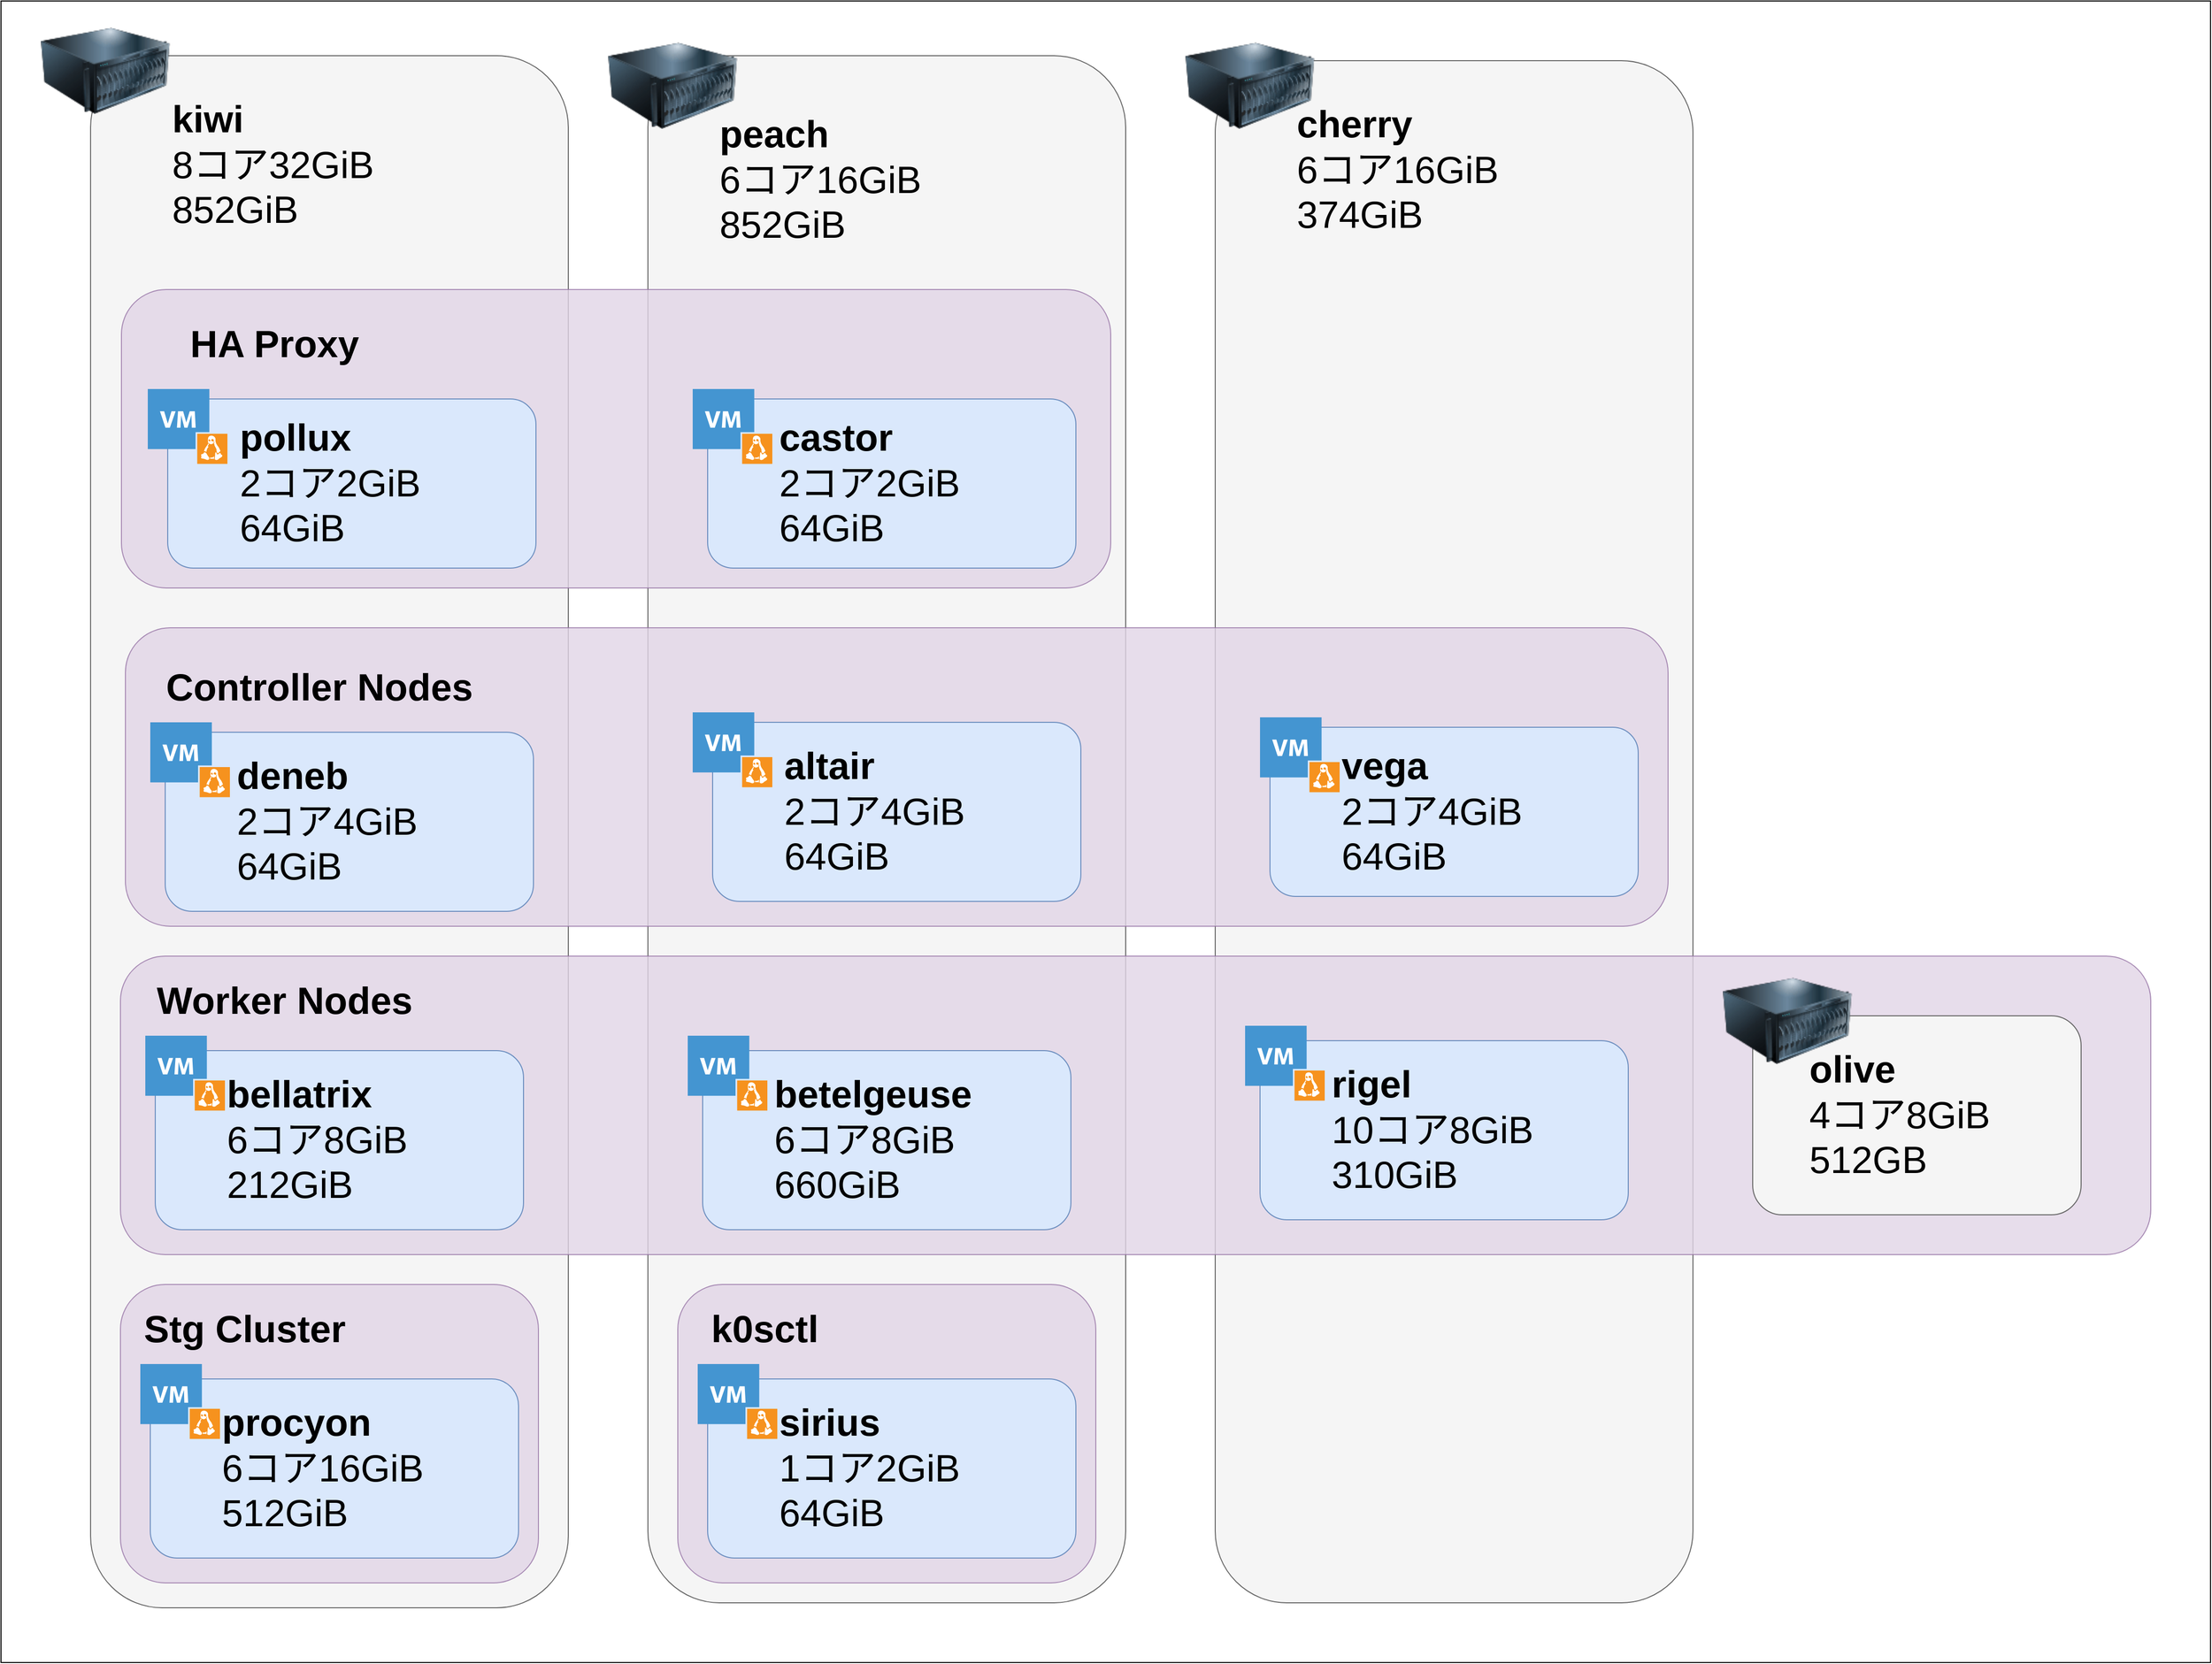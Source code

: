 <mxfile>
    <diagram id="gqQ57Hev0fb6u8LDAb-K" name="Page-1">
        <mxGraphModel dx="1550" dy="970" grid="1" gridSize="10" guides="1" tooltips="1" connect="1" arrows="1" fold="1" page="1" pageScale="1" pageWidth="827" pageHeight="1169" math="0" shadow="0">
            <root>
                <mxCell id="0"/>
                <mxCell id="1" parent="0"/>
                <mxCell id="80" value="" style="whiteSpace=wrap;html=1;" parent="1" vertex="1">
                    <mxGeometry x="-680" y="30" width="2220" height="1670" as="geometry"/>
                </mxCell>
                <mxCell id="63" value="" style="group" parent="1" vertex="1" connectable="0">
                    <mxGeometry x="510" y="60" width="510" height="1580" as="geometry"/>
                </mxCell>
                <mxCell id="24" value="" style="whiteSpace=wrap;html=1;fillColor=#f5f5f5;fontColor=#333333;strokeColor=#666666;rounded=1;" parent="63" vertex="1">
                    <mxGeometry x="30" y="30" width="480" height="1550" as="geometry"/>
                </mxCell>
                <mxCell id="26" value="&lt;font style=&quot;font-size: 38px;&quot;&gt;cherry&lt;/font&gt;&lt;div&gt;&lt;font style=&quot;font-size: 38px; font-weight: normal;&quot;&gt;6コア16GiB&lt;/font&gt;&lt;/div&gt;&lt;div&gt;&lt;font style=&quot;font-size: 38px; font-weight: normal;&quot;&gt;374GiB&lt;/font&gt;&lt;/div&gt;" style="text;strokeColor=none;align=left;fillColor=none;html=1;verticalAlign=middle;whiteSpace=wrap;rounded=0;fontStyle=1;spacingLeft=40;" parent="63" vertex="1">
                    <mxGeometry x="70" y="50" width="400" height="180" as="geometry"/>
                </mxCell>
                <mxCell id="36" value="" style="image;html=1;image=img/lib/clip_art/computers/Server_128x128.png" parent="63" vertex="1">
                    <mxGeometry width="130" height="110" as="geometry"/>
                </mxCell>
                <mxCell id="61" value="" style="group" parent="1" vertex="1" connectable="0">
                    <mxGeometry x="-640" y="45" width="530" height="1600" as="geometry"/>
                </mxCell>
                <mxCell id="2" value="" style="whiteSpace=wrap;html=1;fillColor=#f5f5f5;fontColor=#333333;strokeColor=#666666;rounded=1;" parent="61" vertex="1">
                    <mxGeometry x="50" y="40" width="480" height="1560" as="geometry"/>
                </mxCell>
                <mxCell id="7" value="&lt;font style=&quot;font-size: 38px;&quot;&gt;kiwi&lt;/font&gt;&lt;div&gt;&lt;font style=&quot;font-size: 38px; font-weight: normal;&quot;&gt;8コア32GiB&lt;/font&gt;&lt;/div&gt;&lt;div&gt;&lt;font style=&quot;font-size: 38px; font-weight: normal;&quot;&gt;852GiB&lt;/font&gt;&lt;/div&gt;" style="text;strokeColor=none;align=left;fillColor=none;html=1;verticalAlign=middle;whiteSpace=wrap;rounded=0;fontStyle=1;spacingLeft=40;" parent="61" vertex="1">
                    <mxGeometry x="90" y="60" width="360" height="180" as="geometry"/>
                </mxCell>
                <mxCell id="34" value="" style="image;html=1;image=img/lib/clip_art/computers/Server_128x128.png" parent="61" vertex="1">
                    <mxGeometry width="130" height="110" as="geometry"/>
                </mxCell>
                <mxCell id="41" value="" style="whiteSpace=wrap;html=1;fillColor=#e1d5e7;strokeColor=#9673a6;rounded=1;opacity=80;" parent="61" vertex="1">
                    <mxGeometry x="80" y="1275" width="420" height="300" as="geometry"/>
                </mxCell>
                <mxCell id="75" value="&lt;font style=&quot;font-size: 38px;&quot;&gt;&lt;b&gt;Stg Cluster&lt;/b&gt;&lt;/font&gt;" style="text;strokeColor=none;align=center;fillColor=none;html=1;verticalAlign=middle;whiteSpace=wrap;rounded=0;" parent="61" vertex="1">
                    <mxGeometry x="85" y="1275" width="240" height="90" as="geometry"/>
                </mxCell>
                <mxCell id="76" value="" style="group" parent="61" vertex="1" connectable="0">
                    <mxGeometry x="90" y="1355" width="390" height="195" as="geometry"/>
                </mxCell>
                <mxCell id="10" value="&lt;b style=&quot;font-size: 38px;&quot;&gt;procyon&lt;/b&gt;&lt;br&gt;&lt;span style=&quot;font-size: 38px;&quot;&gt;6コア16GiB&lt;/span&gt;&lt;br&gt;&lt;div&gt;&lt;font style=&quot;font-size: 38px;&quot;&gt;512GiB&lt;/font&gt;&lt;/div&gt;" style="whiteSpace=wrap;html=1;fillColor=#dae8fc;strokeColor=#6c8ebf;rounded=1;align=left;horizontal=1;verticalAlign=middle;spacingLeft=70;" parent="76" vertex="1">
                    <mxGeometry x="20" y="15" width="370" height="180" as="geometry"/>
                </mxCell>
                <mxCell id="46" value="" style="shadow=0;dashed=0;html=1;strokeColor=none;fillColor=#4495D1;labelPosition=center;verticalLabelPosition=bottom;verticalAlign=top;align=center;outlineConnect=0;shape=mxgraph.veeam.vm_linux;" parent="76" vertex="1">
                    <mxGeometry x="10" width="80" height="75.2" as="geometry"/>
                </mxCell>
                <mxCell id="62" value="" style="group" parent="1" vertex="1" connectable="0">
                    <mxGeometry x="-70" y="60" width="520" height="1580" as="geometry"/>
                </mxCell>
                <mxCell id="18" value="" style="whiteSpace=wrap;html=1;fillColor=#f5f5f5;fontColor=#333333;strokeColor=#666666;rounded=1;" parent="62" vertex="1">
                    <mxGeometry x="40" y="25" width="480" height="1555" as="geometry"/>
                </mxCell>
                <mxCell id="20" value="&lt;font style=&quot;font-size: 38px;&quot;&gt;peach&lt;/font&gt;&lt;div&gt;&lt;font style=&quot;font-size: 38px; font-weight: normal;&quot;&gt;6コア16GiB&lt;/font&gt;&lt;/div&gt;&lt;div&gt;&lt;font style=&quot;font-size: 38px; font-weight: normal;&quot;&gt;852GiB&lt;/font&gt;&lt;/div&gt;" style="text;strokeColor=none;align=left;fillColor=none;html=1;verticalAlign=middle;whiteSpace=wrap;rounded=0;fontStyle=1;spacingLeft=40;" parent="62" vertex="1">
                    <mxGeometry x="70" y="60" width="400" height="180" as="geometry"/>
                </mxCell>
                <mxCell id="35" value="" style="image;html=1;image=img/lib/clip_art/computers/Server_128x128.png" parent="62" vertex="1">
                    <mxGeometry width="130" height="110" as="geometry"/>
                </mxCell>
                <mxCell id="86" value="" style="whiteSpace=wrap;html=1;fillColor=#e1d5e7;strokeColor=#9673a6;rounded=1;opacity=80;" parent="62" vertex="1">
                    <mxGeometry x="70" y="1260" width="420" height="300" as="geometry"/>
                </mxCell>
                <mxCell id="87" value="&lt;font style=&quot;font-size: 38px;&quot;&gt;&lt;b&gt;k0sctl&lt;/b&gt;&lt;/font&gt;" style="text;strokeColor=none;align=center;fillColor=none;html=1;verticalAlign=middle;whiteSpace=wrap;rounded=0;" parent="62" vertex="1">
                    <mxGeometry x="75" y="1260" width="165" height="90" as="geometry"/>
                </mxCell>
                <mxCell id="88" value="" style="group" parent="62" vertex="1" connectable="0">
                    <mxGeometry x="80" y="1340" width="390" height="195" as="geometry"/>
                </mxCell>
                <mxCell id="89" value="&lt;b style=&quot;font-size: 38px;&quot;&gt;sirius&lt;/b&gt;&lt;br&gt;&lt;span style=&quot;font-size: 38px;&quot;&gt;1コア2GiB&lt;/span&gt;&lt;br&gt;&lt;div&gt;&lt;font style=&quot;font-size: 38px;&quot;&gt;64GiB&lt;/font&gt;&lt;/div&gt;" style="whiteSpace=wrap;html=1;fillColor=#dae8fc;strokeColor=#6c8ebf;rounded=1;align=left;horizontal=1;verticalAlign=middle;spacingLeft=70;" parent="88" vertex="1">
                    <mxGeometry x="20" y="15" width="370" height="180" as="geometry"/>
                </mxCell>
                <mxCell id="90" value="" style="shadow=0;dashed=0;html=1;strokeColor=none;fillColor=#4495D1;labelPosition=center;verticalLabelPosition=bottom;verticalAlign=top;align=center;outlineConnect=0;shape=mxgraph.veeam.vm_linux;" parent="88" vertex="1">
                    <mxGeometry x="10" width="80" height="75.2" as="geometry"/>
                </mxCell>
                <mxCell id="38" value="" style="whiteSpace=wrap;html=1;fillColor=#e1d5e7;strokeColor=#9673a6;rounded=1;opacity=80;" parent="1" vertex="1">
                    <mxGeometry x="-555" y="660" width="1550" height="300" as="geometry"/>
                </mxCell>
                <mxCell id="39" value="" style="whiteSpace=wrap;html=1;fillColor=#e1d5e7;strokeColor=#9673a6;rounded=1;opacity=80;" parent="1" vertex="1">
                    <mxGeometry x="-559" y="320" width="994" height="300" as="geometry"/>
                </mxCell>
                <mxCell id="40" value="" style="whiteSpace=wrap;html=1;fillColor=#e1d5e7;strokeColor=#9673a6;rounded=1;opacity=80;" parent="1" vertex="1">
                    <mxGeometry x="-560" y="990" width="2040" height="300" as="geometry"/>
                </mxCell>
                <mxCell id="52" value="" style="group" parent="1" vertex="1" connectable="0">
                    <mxGeometry x="-532.5" y="420" width="390" height="180" as="geometry"/>
                </mxCell>
                <mxCell id="3" value="&lt;b style=&quot;font-size: 38px;&quot;&gt;pollux&lt;/b&gt;&lt;br&gt;&lt;span style=&quot;font-size: 38px;&quot;&gt;2コア2GiB&lt;/span&gt;&lt;br&gt;&lt;div&gt;&lt;font style=&quot;font-size: 38px;&quot;&gt;64GiB&lt;/font&gt;&lt;/div&gt;" style="whiteSpace=wrap;html=1;fillColor=#dae8fc;strokeColor=#6c8ebf;rounded=1;align=left;horizontal=1;verticalAlign=middle;spacingLeft=70;" parent="52" vertex="1">
                    <mxGeometry x="20" y="10" width="370" height="170" as="geometry"/>
                </mxCell>
                <mxCell id="43" value="" style="shadow=0;dashed=0;html=1;strokeColor=none;fillColor=#4495D1;labelPosition=center;verticalLabelPosition=bottom;verticalAlign=top;align=center;outlineConnect=0;shape=mxgraph.veeam.vm_linux;" parent="52" vertex="1">
                    <mxGeometry width="80" height="75.2" as="geometry"/>
                </mxCell>
                <mxCell id="53" value="" style="group" parent="1" vertex="1" connectable="0">
                    <mxGeometry x="15" y="420" width="385" height="180" as="geometry"/>
                </mxCell>
                <mxCell id="19" value="&lt;b style=&quot;font-size: 38px;&quot;&gt;castor&lt;/b&gt;&lt;br&gt;&lt;span style=&quot;font-size: 38px;&quot;&gt;2コア2GiB&lt;/span&gt;&lt;br&gt;&lt;div&gt;&lt;font style=&quot;font-size: 38px;&quot;&gt;64GiB&lt;/font&gt;&lt;/div&gt;" style="whiteSpace=wrap;html=1;fillColor=#dae8fc;strokeColor=#6c8ebf;rounded=1;align=left;horizontal=1;verticalAlign=middle;spacingLeft=70;" parent="53" vertex="1">
                    <mxGeometry x="15" y="10" width="370" height="170" as="geometry"/>
                </mxCell>
                <mxCell id="47" value="" style="shadow=0;dashed=0;html=1;strokeColor=none;fillColor=#4495D1;labelPosition=center;verticalLabelPosition=bottom;verticalAlign=top;align=center;outlineConnect=0;shape=mxgraph.veeam.vm_linux;" parent="53" vertex="1">
                    <mxGeometry width="80" height="75.2" as="geometry"/>
                </mxCell>
                <mxCell id="54" value="" style="group" parent="1" vertex="1" connectable="0">
                    <mxGeometry x="15" y="745" width="390" height="190" as="geometry"/>
                </mxCell>
                <mxCell id="21" value="&lt;b style=&quot;font-size: 38px;&quot;&gt;altair&lt;/b&gt;&lt;div&gt;&lt;span style=&quot;font-size: 38px;&quot;&gt;2コア4GiB&lt;/span&gt;&lt;br&gt;&lt;div&gt;&lt;font style=&quot;font-size: 38px;&quot;&gt;64GiB&lt;/font&gt;&lt;/div&gt;&lt;/div&gt;" style="whiteSpace=wrap;html=1;fillColor=#dae8fc;strokeColor=#6c8ebf;rounded=1;align=left;horizontal=1;verticalAlign=middle;spacingLeft=70;" parent="54" vertex="1">
                    <mxGeometry x="20" y="10" width="370" height="180" as="geometry"/>
                </mxCell>
                <mxCell id="48" value="" style="shadow=0;dashed=0;html=1;strokeColor=none;fillColor=#4495D1;labelPosition=center;verticalLabelPosition=bottom;verticalAlign=top;align=center;outlineConnect=0;shape=mxgraph.veeam.vm_linux;" parent="54" vertex="1">
                    <mxGeometry width="80" height="75.2" as="geometry"/>
                </mxCell>
                <mxCell id="55" value="" style="group" parent="1" vertex="1" connectable="0">
                    <mxGeometry x="-530" y="755" width="385" height="190" as="geometry"/>
                </mxCell>
                <mxCell id="8" value="&lt;b style=&quot;font-size: 38px;&quot;&gt;deneb&lt;/b&gt;&lt;div&gt;&lt;span style=&quot;font-size: 38px;&quot;&gt;2コア4GiB&lt;/span&gt;&lt;br&gt;&lt;div&gt;&lt;font style=&quot;font-size: 38px;&quot;&gt;64GiB&lt;/font&gt;&lt;/div&gt;&lt;/div&gt;" style="whiteSpace=wrap;html=1;fillColor=#dae8fc;strokeColor=#6c8ebf;rounded=1;align=left;horizontal=1;verticalAlign=middle;spacingLeft=70;" parent="55" vertex="1">
                    <mxGeometry x="15" y="10" width="370" height="180" as="geometry"/>
                </mxCell>
                <mxCell id="44" value="" style="shadow=0;dashed=0;html=1;strokeColor=none;fillColor=#4495D1;labelPosition=center;verticalLabelPosition=bottom;verticalAlign=top;align=center;outlineConnect=0;shape=mxgraph.veeam.vm_linux;" parent="55" vertex="1">
                    <mxGeometry width="80" height="75.2" as="geometry"/>
                </mxCell>
                <mxCell id="56" value="" style="group" parent="1" vertex="1" connectable="0">
                    <mxGeometry x="-535" y="1070" width="380" height="195" as="geometry"/>
                </mxCell>
                <mxCell id="9" value="&lt;b style=&quot;font-size: 38px;&quot;&gt;bellatrix&lt;/b&gt;&lt;br&gt;&lt;span style=&quot;font-size: 38px;&quot;&gt;6コア8GiB&lt;/span&gt;&lt;br&gt;&lt;div&gt;&lt;font style=&quot;font-size: 38px;&quot;&gt;212GiB&lt;/font&gt;&lt;/div&gt;" style="whiteSpace=wrap;html=1;fillColor=#dae8fc;strokeColor=#6c8ebf;rounded=1;align=left;horizontal=1;verticalAlign=middle;spacingLeft=70;" parent="56" vertex="1">
                    <mxGeometry x="10" y="15" width="370" height="180" as="geometry"/>
                </mxCell>
                <mxCell id="45" value="" style="shadow=0;dashed=0;html=1;strokeColor=none;fillColor=#4495D1;labelPosition=center;verticalLabelPosition=bottom;verticalAlign=top;align=center;outlineConnect=0;shape=mxgraph.veeam.vm_linux;" parent="56" vertex="1">
                    <mxGeometry width="80" height="75.2" as="geometry"/>
                </mxCell>
                <mxCell id="58" value="" style="group" parent="1" vertex="1" connectable="0">
                    <mxGeometry x="10" y="1070" width="385" height="195" as="geometry"/>
                </mxCell>
                <mxCell id="22" value="&lt;b style=&quot;font-size: 38px;&quot;&gt;betelgeuse&lt;/b&gt;&lt;br&gt;&lt;span style=&quot;font-size: 38px;&quot;&gt;6コア8GiB&lt;/span&gt;&lt;br&gt;&lt;div&gt;&lt;font style=&quot;font-size: 38px;&quot;&gt;660GiB&lt;/font&gt;&lt;/div&gt;" style="whiteSpace=wrap;html=1;fillColor=#dae8fc;strokeColor=#6c8ebf;rounded=1;align=left;horizontal=1;verticalAlign=middle;spacingLeft=70;" parent="58" vertex="1">
                    <mxGeometry x="15" y="15" width="370" height="180" as="geometry"/>
                </mxCell>
                <mxCell id="49" value="" style="shadow=0;dashed=0;html=1;strokeColor=none;fillColor=#4495D1;labelPosition=center;verticalLabelPosition=bottom;verticalAlign=top;align=center;outlineConnect=0;shape=mxgraph.veeam.vm_linux;" parent="58" vertex="1">
                    <mxGeometry width="80" height="75.2" as="geometry"/>
                </mxCell>
                <mxCell id="59" value="" style="group" parent="1" vertex="1" connectable="0">
                    <mxGeometry x="575" y="1065" width="380" height="190" as="geometry"/>
                </mxCell>
                <mxCell id="27" value="&lt;b style=&quot;font-size: 38px;&quot;&gt;rigel&lt;/b&gt;&lt;div&gt;&lt;span style=&quot;font-size: 38px;&quot;&gt;10コア8GiB&lt;/span&gt;&lt;br&gt;&lt;div&gt;&lt;font style=&quot;font-size: 38px;&quot;&gt;310GiB&lt;/font&gt;&lt;/div&gt;&lt;/div&gt;" style="whiteSpace=wrap;html=1;fillColor=#dae8fc;strokeColor=#6c8ebf;rounded=1;align=left;horizontal=1;verticalAlign=middle;spacingLeft=70;" parent="59" vertex="1">
                    <mxGeometry x="10" y="10" width="370" height="180" as="geometry"/>
                </mxCell>
                <mxCell id="51" value="" style="shadow=0;dashed=0;html=1;strokeColor=none;fillColor=#4495D1;labelPosition=center;verticalLabelPosition=bottom;verticalAlign=top;align=center;outlineConnect=0;shape=mxgraph.veeam.vm_linux;" parent="59" vertex="1">
                    <mxGeometry x="-5" y="-5" width="80" height="75.2" as="geometry"/>
                </mxCell>
                <mxCell id="60" value="" style="group" parent="1" vertex="1" connectable="0">
                    <mxGeometry x="585" y="750" width="380" height="180" as="geometry"/>
                </mxCell>
                <mxCell id="25" value="&lt;b style=&quot;font-size: 38px;&quot;&gt;vega&lt;/b&gt;&lt;br&gt;&lt;span style=&quot;font-size: 38px;&quot;&gt;2コア4GiB&lt;/span&gt;&lt;br&gt;&lt;div&gt;&lt;font style=&quot;font-size: 38px;&quot;&gt;64GiB&lt;/font&gt;&lt;/div&gt;" style="whiteSpace=wrap;html=1;fillColor=#dae8fc;strokeColor=#6c8ebf;rounded=1;align=left;horizontal=1;verticalAlign=middle;spacingLeft=70;" parent="60" vertex="1">
                    <mxGeometry x="10" y="10" width="370" height="170" as="geometry"/>
                </mxCell>
                <mxCell id="50" value="" style="shadow=0;dashed=0;html=1;strokeColor=none;fillColor=#4495D1;labelPosition=center;verticalLabelPosition=bottom;verticalAlign=top;align=center;outlineConnect=0;shape=mxgraph.veeam.vm_linux;" parent="60" vertex="1">
                    <mxGeometry width="80" height="75.2" as="geometry"/>
                </mxCell>
                <mxCell id="64" value="" style="group" parent="1" vertex="1" connectable="0">
                    <mxGeometry x="1050" y="1000" width="460" height="370" as="geometry"/>
                </mxCell>
                <mxCell id="29" value="" style="whiteSpace=wrap;html=1;fillColor=#f5f5f5;fontColor=#333333;strokeColor=#666666;rounded=1;" parent="64" vertex="1">
                    <mxGeometry x="30" y="50" width="330" height="200" as="geometry"/>
                </mxCell>
                <mxCell id="31" value="&lt;font style=&quot;font-size: 38px;&quot;&gt;olive&lt;/font&gt;&lt;div&gt;&lt;font style=&quot;font-size: 38px; font-weight: normal;&quot;&gt;4コア8GiB&lt;/font&gt;&lt;/div&gt;&lt;div&gt;&lt;font style=&quot;font-size: 38px; font-weight: normal;&quot;&gt;512GB&lt;/font&gt;&lt;/div&gt;" style="text;strokeColor=none;align=left;fillColor=none;html=1;verticalAlign=middle;whiteSpace=wrap;rounded=0;fontStyle=1;spacingLeft=40;" parent="64" vertex="1">
                    <mxGeometry x="45" y="60" width="400" height="180" as="geometry"/>
                </mxCell>
                <mxCell id="37" value="" style="image;html=1;image=img/lib/clip_art/computers/Server_128x128.png" parent="64" vertex="1">
                    <mxGeometry width="130" height="110" as="geometry"/>
                </mxCell>
                <mxCell id="77" value="&lt;font style=&quot;font-size: 38px;&quot;&gt;&lt;b&gt;Worker Nodes&lt;/b&gt;&lt;/font&gt;" style="text;strokeColor=none;align=center;fillColor=none;html=1;verticalAlign=middle;whiteSpace=wrap;rounded=0;" parent="1" vertex="1">
                    <mxGeometry x="-540" y="990" width="290" height="90" as="geometry"/>
                </mxCell>
                <mxCell id="78" value="&lt;font style=&quot;font-size: 38px;&quot;&gt;&lt;b&gt;Controller Nodes&lt;/b&gt;&lt;/font&gt;" style="text;strokeColor=none;align=center;fillColor=none;html=1;verticalAlign=middle;whiteSpace=wrap;rounded=0;" parent="1" vertex="1">
                    <mxGeometry x="-525" y="675" width="330" height="90" as="geometry"/>
                </mxCell>
                <mxCell id="79" value="&lt;font style=&quot;font-size: 38px;&quot;&gt;&lt;b&gt;HA Proxy&lt;/b&gt;&lt;/font&gt;" style="text;strokeColor=none;align=center;fillColor=none;html=1;verticalAlign=middle;whiteSpace=wrap;rounded=0;" parent="1" vertex="1">
                    <mxGeometry x="-570" y="330" width="330" height="90" as="geometry"/>
                </mxCell>
            </root>
        </mxGraphModel>
    </diagram>
</mxfile>
